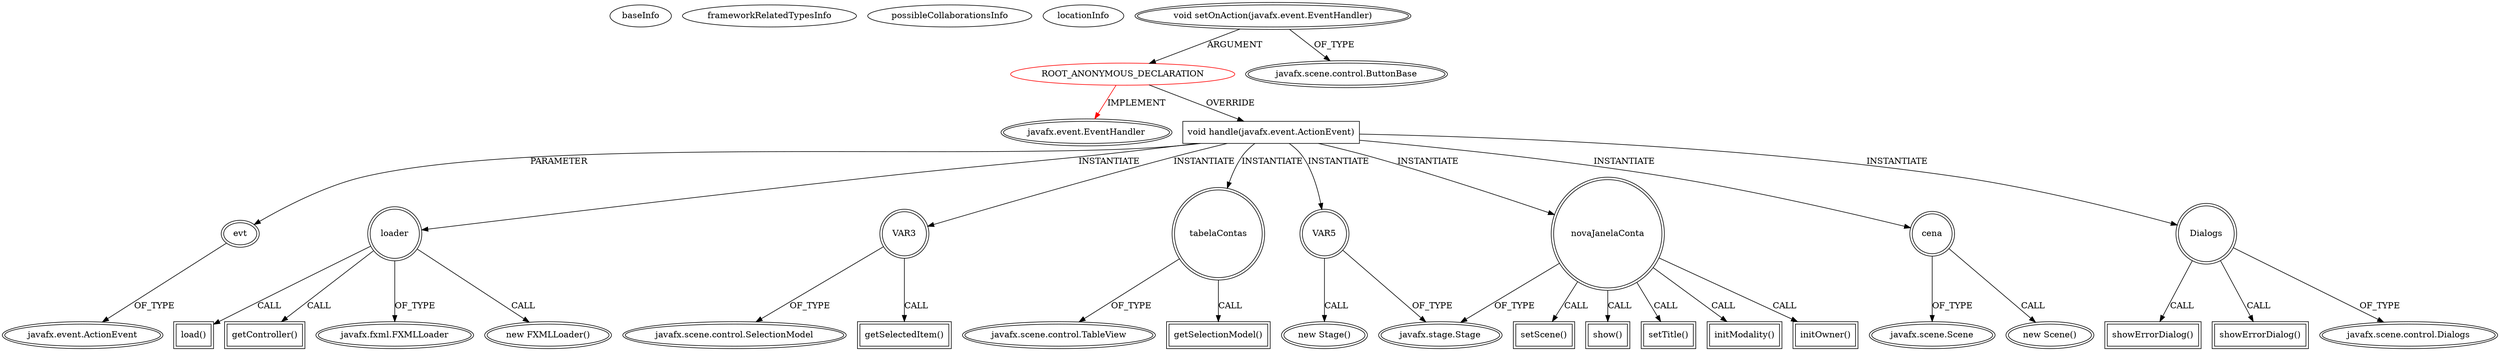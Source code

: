 digraph {
baseInfo[graphId=2492,category="extension_graph",isAnonymous=true,possibleRelation=false]
frameworkRelatedTypesInfo[0="javafx.event.EventHandler"]
possibleCollaborationsInfo[]
locationInfo[projectName="diogocs1-FPessoais",filePath="/diogocs1-FPessoais/FPessoais-master/FinancasPessoais/src/app/controllers/HomeController.java",contextSignature="void initialize(java.net.URL,java.util.ResourceBundle)",graphId="2492"]
0[label="ROOT_ANONYMOUS_DECLARATION",vertexType="ROOT_ANONYMOUS_DECLARATION",isFrameworkType=false,color=red]
1[label="javafx.event.EventHandler",vertexType="FRAMEWORK_INTERFACE_TYPE",isFrameworkType=true,peripheries=2]
2[label="void setOnAction(javafx.event.EventHandler)",vertexType="OUTSIDE_CALL",isFrameworkType=true,peripheries=2]
3[label="javafx.scene.control.ButtonBase",vertexType="FRAMEWORK_CLASS_TYPE",isFrameworkType=true,peripheries=2]
4[label="void handle(javafx.event.ActionEvent)",vertexType="OVERRIDING_METHOD_DECLARATION",isFrameworkType=false,shape=box]
5[label="evt",vertexType="PARAMETER_DECLARATION",isFrameworkType=true,peripheries=2]
6[label="javafx.event.ActionEvent",vertexType="FRAMEWORK_CLASS_TYPE",isFrameworkType=true,peripheries=2]
8[label="loader",vertexType="VARIABLE_EXPRESION",isFrameworkType=true,peripheries=2,shape=circle]
9[label="javafx.fxml.FXMLLoader",vertexType="FRAMEWORK_CLASS_TYPE",isFrameworkType=true,peripheries=2]
7[label="new FXMLLoader()",vertexType="CONSTRUCTOR_CALL",isFrameworkType=true,peripheries=2]
11[label="load()",vertexType="INSIDE_CALL",isFrameworkType=true,peripheries=2,shape=box]
13[label="getController()",vertexType="INSIDE_CALL",isFrameworkType=true,peripheries=2,shape=box]
14[label="VAR3",vertexType="VARIABLE_EXPRESION",isFrameworkType=true,peripheries=2,shape=circle]
16[label="javafx.scene.control.SelectionModel",vertexType="FRAMEWORK_CLASS_TYPE",isFrameworkType=true,peripheries=2]
15[label="getSelectedItem()",vertexType="INSIDE_CALL",isFrameworkType=true,peripheries=2,shape=box]
17[label="tabelaContas",vertexType="VARIABLE_EXPRESION",isFrameworkType=true,peripheries=2,shape=circle]
19[label="javafx.scene.control.TableView",vertexType="FRAMEWORK_CLASS_TYPE",isFrameworkType=true,peripheries=2]
18[label="getSelectionModel()",vertexType="INSIDE_CALL",isFrameworkType=true,peripheries=2,shape=box]
21[label="VAR5",vertexType="VARIABLE_EXPRESION",isFrameworkType=true,peripheries=2,shape=circle]
22[label="javafx.stage.Stage",vertexType="FRAMEWORK_CLASS_TYPE",isFrameworkType=true,peripheries=2]
20[label="new Stage()",vertexType="CONSTRUCTOR_CALL",isFrameworkType=true,peripheries=2]
24[label="cena",vertexType="VARIABLE_EXPRESION",isFrameworkType=true,peripheries=2,shape=circle]
25[label="javafx.scene.Scene",vertexType="FRAMEWORK_CLASS_TYPE",isFrameworkType=true,peripheries=2]
23[label="new Scene()",vertexType="CONSTRUCTOR_CALL",isFrameworkType=true,peripheries=2]
26[label="novaJanelaConta",vertexType="VARIABLE_EXPRESION",isFrameworkType=true,peripheries=2,shape=circle]
27[label="setTitle()",vertexType="INSIDE_CALL",isFrameworkType=true,peripheries=2,shape=box]
30[label="initModality()",vertexType="INSIDE_CALL",isFrameworkType=true,peripheries=2,shape=box]
32[label="initOwner()",vertexType="INSIDE_CALL",isFrameworkType=true,peripheries=2,shape=box]
34[label="setScene()",vertexType="INSIDE_CALL",isFrameworkType=true,peripheries=2,shape=box]
36[label="show()",vertexType="INSIDE_CALL",isFrameworkType=true,peripheries=2,shape=box]
37[label="Dialogs",vertexType="VARIABLE_EXPRESION",isFrameworkType=true,peripheries=2,shape=circle]
39[label="javafx.scene.control.Dialogs",vertexType="FRAMEWORK_CLASS_TYPE",isFrameworkType=true,peripheries=2]
38[label="showErrorDialog()",vertexType="INSIDE_CALL",isFrameworkType=true,peripheries=2,shape=box]
41[label="showErrorDialog()",vertexType="INSIDE_CALL",isFrameworkType=true,peripheries=2,shape=box]
0->1[label="IMPLEMENT",color=red]
2->0[label="ARGUMENT"]
2->3[label="OF_TYPE"]
0->4[label="OVERRIDE"]
5->6[label="OF_TYPE"]
4->5[label="PARAMETER"]
4->8[label="INSTANTIATE"]
8->9[label="OF_TYPE"]
8->7[label="CALL"]
8->11[label="CALL"]
8->13[label="CALL"]
4->14[label="INSTANTIATE"]
14->16[label="OF_TYPE"]
14->15[label="CALL"]
4->17[label="INSTANTIATE"]
17->19[label="OF_TYPE"]
17->18[label="CALL"]
4->21[label="INSTANTIATE"]
21->22[label="OF_TYPE"]
21->20[label="CALL"]
4->24[label="INSTANTIATE"]
24->25[label="OF_TYPE"]
24->23[label="CALL"]
4->26[label="INSTANTIATE"]
26->22[label="OF_TYPE"]
26->27[label="CALL"]
26->30[label="CALL"]
26->32[label="CALL"]
26->34[label="CALL"]
26->36[label="CALL"]
4->37[label="INSTANTIATE"]
37->39[label="OF_TYPE"]
37->38[label="CALL"]
37->41[label="CALL"]
}
